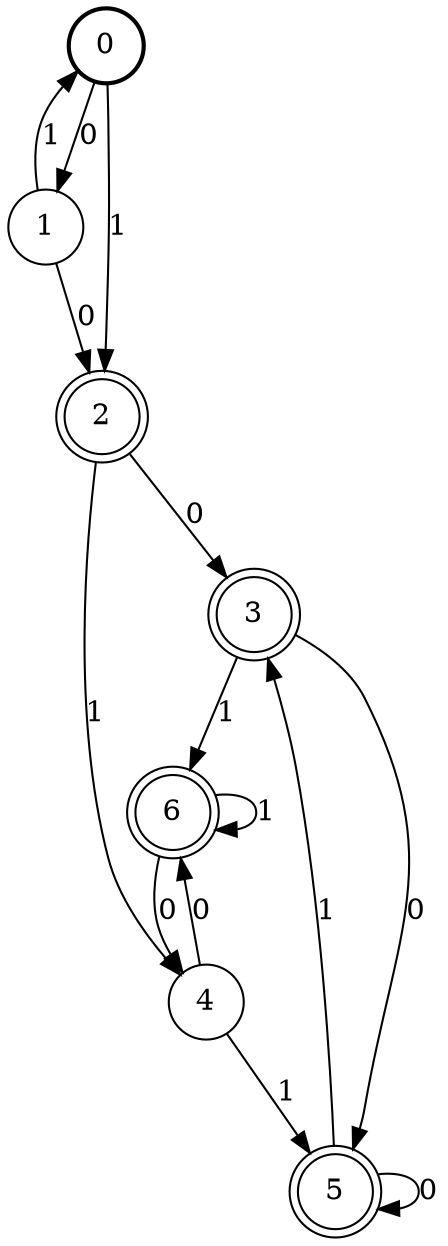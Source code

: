 digraph Automat {
    node [shape = circle];
    0 [style = "bold"];
    0 -> 1 [label = "0"];
    0 -> 2 [label = "1"];
    1 -> 2 [label = "0"];
    1 -> 0 [label = "1"];
    2 [peripheries=2]
    2 -> 3 [label = "0"];
    2 -> 4 [label = "1"];
    3 [peripheries=2]
    3 -> 5 [label = "0"];
    3 -> 6 [label = "1"];
    4 -> 6 [label = "0"];
    4 -> 5 [label = "1"];
    5 [peripheries=2]
    5 -> 5 [label = "0"];
    5 -> 3 [label = "1"];
    6 [peripheries=2]
    6 -> 4 [label = "0"];
    6 -> 6 [label = "1"];
}
